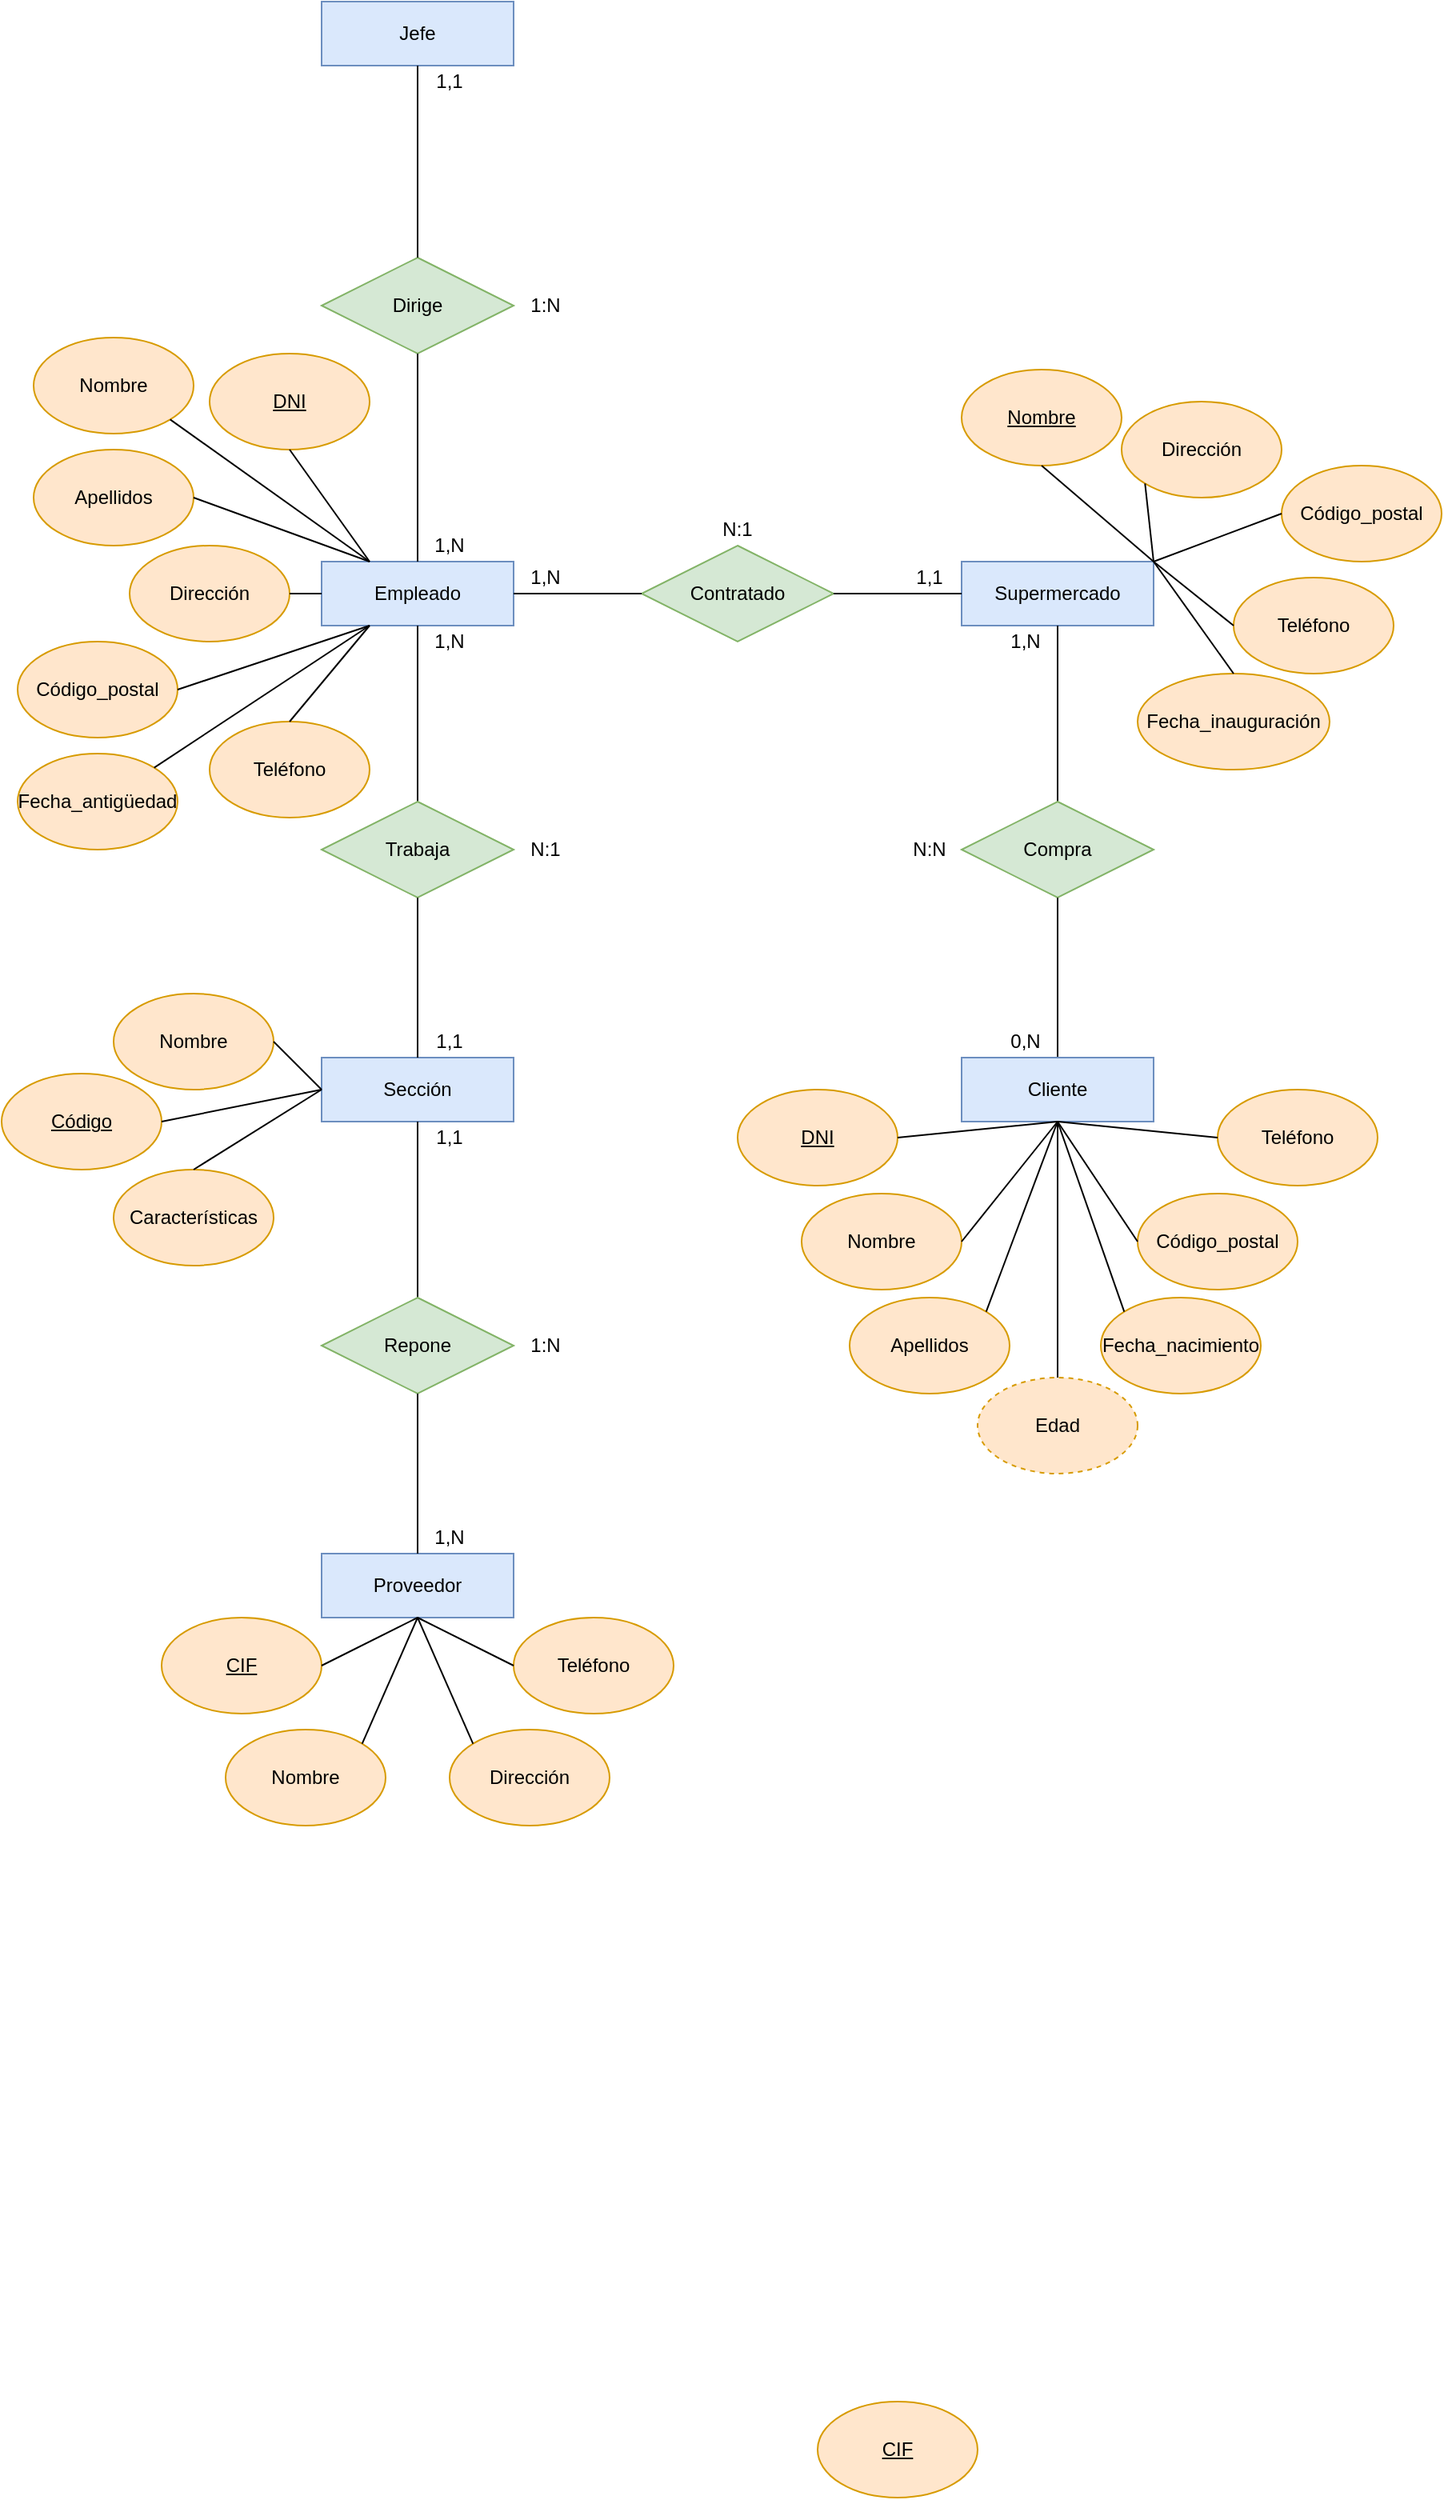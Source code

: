<mxfile version="13.7.9" type="github">
  <diagram id="RODSt1FQOjMLjZtyeVDm" name="Page-1">
    <mxGraphModel dx="1221" dy="1851" grid="1" gridSize="10" guides="1" tooltips="1" connect="1" arrows="1" fold="1" page="1" pageScale="1" pageWidth="827" pageHeight="1169" math="0" shadow="0">
      <root>
        <mxCell id="0" />
        <mxCell id="1" parent="0" />
        <mxCell id="AVNDV4gah8XTq6luvAw3-1" value="Empleado" style="rounded=0;whiteSpace=wrap;html=1;fillColor=#dae8fc;strokeColor=#6c8ebf;" vertex="1" parent="1">
          <mxGeometry x="240" y="130" width="120" height="40" as="geometry" />
        </mxCell>
        <mxCell id="AVNDV4gah8XTq6luvAw3-2" value="Contratado" style="rhombus;whiteSpace=wrap;html=1;fillColor=#d5e8d4;strokeColor=#82b366;" vertex="1" parent="1">
          <mxGeometry x="440" y="120" width="120" height="60" as="geometry" />
        </mxCell>
        <mxCell id="AVNDV4gah8XTq6luvAw3-3" value="Apellidos" style="ellipse;whiteSpace=wrap;html=1;fontStyle=0;fillColor=#ffe6cc;strokeColor=#d79b00;" vertex="1" parent="1">
          <mxGeometry x="60" y="60" width="100" height="60" as="geometry" />
        </mxCell>
        <mxCell id="AVNDV4gah8XTq6luvAw3-4" value="Dirección" style="ellipse;whiteSpace=wrap;html=1;fontStyle=0;fillColor=#ffe6cc;strokeColor=#d79b00;" vertex="1" parent="1">
          <mxGeometry x="120" y="120" width="100" height="60" as="geometry" />
        </mxCell>
        <mxCell id="AVNDV4gah8XTq6luvAw3-5" value="Nombre" style="ellipse;whiteSpace=wrap;html=1;fontStyle=0;fillColor=#ffe6cc;strokeColor=#d79b00;" vertex="1" parent="1">
          <mxGeometry x="60" y="-10" width="100" height="60" as="geometry" />
        </mxCell>
        <mxCell id="AVNDV4gah8XTq6luvAw3-6" value="Teléfono" style="ellipse;whiteSpace=wrap;html=1;fontStyle=0;fillColor=#ffe6cc;strokeColor=#d79b00;" vertex="1" parent="1">
          <mxGeometry x="170" y="230" width="100" height="60" as="geometry" />
        </mxCell>
        <mxCell id="AVNDV4gah8XTq6luvAw3-7" value="DNI" style="ellipse;whiteSpace=wrap;html=1;fontStyle=4;fillColor=#ffe6cc;strokeColor=#d79b00;" vertex="1" parent="1">
          <mxGeometry x="170" width="100" height="60" as="geometry" />
        </mxCell>
        <mxCell id="AVNDV4gah8XTq6luvAw3-8" value="Fecha_antigüedad" style="ellipse;whiteSpace=wrap;html=1;fontStyle=0;fillColor=#ffe6cc;strokeColor=#d79b00;" vertex="1" parent="1">
          <mxGeometry x="50" y="250" width="100" height="60" as="geometry" />
        </mxCell>
        <mxCell id="AVNDV4gah8XTq6luvAw3-9" value="Código_postal" style="ellipse;whiteSpace=wrap;html=1;fontStyle=0;fillColor=#ffe6cc;strokeColor=#d79b00;" vertex="1" parent="1">
          <mxGeometry x="50" y="180" width="100" height="60" as="geometry" />
        </mxCell>
        <mxCell id="AVNDV4gah8XTq6luvAw3-11" value="" style="endArrow=none;html=1;exitX=0.5;exitY=1;exitDx=0;exitDy=0;entryX=0.25;entryY=0;entryDx=0;entryDy=0;" edge="1" parent="1" source="AVNDV4gah8XTq6luvAw3-7" target="AVNDV4gah8XTq6luvAw3-1">
          <mxGeometry width="50" height="50" relative="1" as="geometry">
            <mxPoint x="390" y="220" as="sourcePoint" />
            <mxPoint x="440" y="170" as="targetPoint" />
          </mxGeometry>
        </mxCell>
        <mxCell id="AVNDV4gah8XTq6luvAw3-12" value="" style="endArrow=none;html=1;entryX=1;entryY=1;entryDx=0;entryDy=0;exitX=0.25;exitY=0;exitDx=0;exitDy=0;" edge="1" parent="1" source="AVNDV4gah8XTq6luvAw3-1" target="AVNDV4gah8XTq6luvAw3-5">
          <mxGeometry width="50" height="50" relative="1" as="geometry">
            <mxPoint x="390" y="220" as="sourcePoint" />
            <mxPoint x="440" y="170" as="targetPoint" />
          </mxGeometry>
        </mxCell>
        <mxCell id="AVNDV4gah8XTq6luvAw3-13" value="" style="endArrow=none;html=1;entryX=1;entryY=0.5;entryDx=0;entryDy=0;exitX=0.25;exitY=0;exitDx=0;exitDy=0;" edge="1" parent="1" source="AVNDV4gah8XTq6luvAw3-1" target="AVNDV4gah8XTq6luvAw3-3">
          <mxGeometry width="50" height="50" relative="1" as="geometry">
            <mxPoint x="390" y="220" as="sourcePoint" />
            <mxPoint x="440" y="170" as="targetPoint" />
          </mxGeometry>
        </mxCell>
        <mxCell id="AVNDV4gah8XTq6luvAw3-14" value="" style="endArrow=none;html=1;entryX=1;entryY=0.5;entryDx=0;entryDy=0;exitX=0;exitY=0.5;exitDx=0;exitDy=0;" edge="1" parent="1" source="AVNDV4gah8XTq6luvAw3-1" target="AVNDV4gah8XTq6luvAw3-4">
          <mxGeometry width="50" height="50" relative="1" as="geometry">
            <mxPoint x="390" y="220" as="sourcePoint" />
            <mxPoint x="440" y="170" as="targetPoint" />
          </mxGeometry>
        </mxCell>
        <mxCell id="AVNDV4gah8XTq6luvAw3-15" value="" style="endArrow=none;html=1;exitX=1;exitY=0.5;exitDx=0;exitDy=0;entryX=0.25;entryY=1;entryDx=0;entryDy=0;" edge="1" parent="1" source="AVNDV4gah8XTq6luvAw3-9" target="AVNDV4gah8XTq6luvAw3-1">
          <mxGeometry width="50" height="50" relative="1" as="geometry">
            <mxPoint x="390" y="220" as="sourcePoint" />
            <mxPoint x="440" y="170" as="targetPoint" />
          </mxGeometry>
        </mxCell>
        <mxCell id="AVNDV4gah8XTq6luvAw3-16" value="" style="endArrow=none;html=1;exitX=1;exitY=0;exitDx=0;exitDy=0;entryX=0.25;entryY=1;entryDx=0;entryDy=0;" edge="1" parent="1" source="AVNDV4gah8XTq6luvAw3-8" target="AVNDV4gah8XTq6luvAw3-1">
          <mxGeometry width="50" height="50" relative="1" as="geometry">
            <mxPoint x="390" y="220" as="sourcePoint" />
            <mxPoint x="440" y="170" as="targetPoint" />
          </mxGeometry>
        </mxCell>
        <mxCell id="AVNDV4gah8XTq6luvAw3-17" value="" style="endArrow=none;html=1;exitX=0.5;exitY=0;exitDx=0;exitDy=0;entryX=0.25;entryY=1;entryDx=0;entryDy=0;" edge="1" parent="1" source="AVNDV4gah8XTq6luvAw3-6" target="AVNDV4gah8XTq6luvAw3-1">
          <mxGeometry width="50" height="50" relative="1" as="geometry">
            <mxPoint x="390" y="220" as="sourcePoint" />
            <mxPoint x="440" y="170" as="targetPoint" />
          </mxGeometry>
        </mxCell>
        <mxCell id="AVNDV4gah8XTq6luvAw3-18" value="Supermercado" style="rounded=0;whiteSpace=wrap;html=1;fillColor=#dae8fc;strokeColor=#6c8ebf;" vertex="1" parent="1">
          <mxGeometry x="640" y="130" width="120" height="40" as="geometry" />
        </mxCell>
        <mxCell id="AVNDV4gah8XTq6luvAw3-19" value="" style="endArrow=none;html=1;exitX=1;exitY=0.5;exitDx=0;exitDy=0;entryX=0;entryY=0.5;entryDx=0;entryDy=0;" edge="1" parent="1" source="AVNDV4gah8XTq6luvAw3-1" target="AVNDV4gah8XTq6luvAw3-2">
          <mxGeometry width="50" height="50" relative="1" as="geometry">
            <mxPoint x="390" y="220" as="sourcePoint" />
            <mxPoint x="440" y="170" as="targetPoint" />
          </mxGeometry>
        </mxCell>
        <mxCell id="AVNDV4gah8XTq6luvAw3-20" value="" style="endArrow=none;html=1;exitX=1;exitY=0.5;exitDx=0;exitDy=0;entryX=0;entryY=0.5;entryDx=0;entryDy=0;" edge="1" parent="1" source="AVNDV4gah8XTq6luvAw3-2" target="AVNDV4gah8XTq6luvAw3-18">
          <mxGeometry width="50" height="50" relative="1" as="geometry">
            <mxPoint x="370" y="160" as="sourcePoint" />
            <mxPoint x="450" y="160" as="targetPoint" />
          </mxGeometry>
        </mxCell>
        <mxCell id="AVNDV4gah8XTq6luvAw3-21" value="1,N" style="text;html=1;strokeColor=none;fillColor=none;align=center;verticalAlign=middle;whiteSpace=wrap;rounded=0;" vertex="1" parent="1">
          <mxGeometry x="360" y="130" width="40" height="20" as="geometry" />
        </mxCell>
        <mxCell id="AVNDV4gah8XTq6luvAw3-22" value="N:1" style="text;html=1;strokeColor=none;fillColor=none;align=center;verticalAlign=middle;whiteSpace=wrap;rounded=0;" vertex="1" parent="1">
          <mxGeometry x="480" y="100" width="40" height="20" as="geometry" />
        </mxCell>
        <mxCell id="AVNDV4gah8XTq6luvAw3-23" value="1,1" style="text;html=1;strokeColor=none;fillColor=none;align=center;verticalAlign=middle;whiteSpace=wrap;rounded=0;" vertex="1" parent="1">
          <mxGeometry x="600" y="130" width="40" height="20" as="geometry" />
        </mxCell>
        <mxCell id="AVNDV4gah8XTq6luvAw3-24" value="Sección" style="rounded=0;whiteSpace=wrap;html=1;fillColor=#dae8fc;strokeColor=#6c8ebf;" vertex="1" parent="1">
          <mxGeometry x="240" y="440" width="120" height="40" as="geometry" />
        </mxCell>
        <mxCell id="AVNDV4gah8XTq6luvAw3-25" value="" style="endArrow=none;html=1;exitX=0.5;exitY=0;exitDx=0;exitDy=0;entryX=0.5;entryY=1;entryDx=0;entryDy=0;" edge="1" parent="1" source="AVNDV4gah8XTq6luvAw3-26" target="AVNDV4gah8XTq6luvAw3-1">
          <mxGeometry width="50" height="50" relative="1" as="geometry">
            <mxPoint x="440" y="220" as="sourcePoint" />
            <mxPoint x="490" y="170" as="targetPoint" />
          </mxGeometry>
        </mxCell>
        <mxCell id="AVNDV4gah8XTq6luvAw3-26" value="Trabaja" style="rhombus;whiteSpace=wrap;html=1;fillColor=#d5e8d4;strokeColor=#82b366;" vertex="1" parent="1">
          <mxGeometry x="240" y="280" width="120" height="60" as="geometry" />
        </mxCell>
        <mxCell id="AVNDV4gah8XTq6luvAw3-27" value="" style="endArrow=none;html=1;exitX=0.5;exitY=1;exitDx=0;exitDy=0;entryX=0.5;entryY=0;entryDx=0;entryDy=0;" edge="1" parent="1" source="AVNDV4gah8XTq6luvAw3-26" target="AVNDV4gah8XTq6luvAw3-24">
          <mxGeometry width="50" height="50" relative="1" as="geometry">
            <mxPoint x="310" y="290" as="sourcePoint" />
            <mxPoint x="310" y="180" as="targetPoint" />
          </mxGeometry>
        </mxCell>
        <mxCell id="AVNDV4gah8XTq6luvAw3-28" value="1,N" style="text;html=1;strokeColor=none;fillColor=none;align=center;verticalAlign=middle;whiteSpace=wrap;rounded=0;" vertex="1" parent="1">
          <mxGeometry x="300" y="170" width="40" height="20" as="geometry" />
        </mxCell>
        <mxCell id="AVNDV4gah8XTq6luvAw3-29" value="N:1" style="text;html=1;strokeColor=none;fillColor=none;align=center;verticalAlign=middle;whiteSpace=wrap;rounded=0;" vertex="1" parent="1">
          <mxGeometry x="360" y="300" width="40" height="20" as="geometry" />
        </mxCell>
        <mxCell id="AVNDV4gah8XTq6luvAw3-30" value="1,1" style="text;html=1;strokeColor=none;fillColor=none;align=center;verticalAlign=middle;whiteSpace=wrap;rounded=0;" vertex="1" parent="1">
          <mxGeometry x="300" y="420" width="40" height="20" as="geometry" />
        </mxCell>
        <mxCell id="AVNDV4gah8XTq6luvAw3-31" value="Nombre" style="ellipse;whiteSpace=wrap;html=1;fontStyle=0;fillColor=#ffe6cc;strokeColor=#d79b00;" vertex="1" parent="1">
          <mxGeometry x="110" y="400" width="100" height="60" as="geometry" />
        </mxCell>
        <mxCell id="AVNDV4gah8XTq6luvAw3-32" value="Características" style="ellipse;whiteSpace=wrap;html=1;fontStyle=0;fillColor=#ffe6cc;strokeColor=#d79b00;" vertex="1" parent="1">
          <mxGeometry x="110" y="510" width="100" height="60" as="geometry" />
        </mxCell>
        <mxCell id="AVNDV4gah8XTq6luvAw3-33" value="Código" style="ellipse;whiteSpace=wrap;html=1;fontStyle=4;fillColor=#ffe6cc;strokeColor=#d79b00;" vertex="1" parent="1">
          <mxGeometry x="40" y="450" width="100" height="60" as="geometry" />
        </mxCell>
        <mxCell id="AVNDV4gah8XTq6luvAw3-35" value="" style="endArrow=none;html=1;exitX=1;exitY=0.5;exitDx=0;exitDy=0;entryX=0;entryY=0.5;entryDx=0;entryDy=0;" edge="1" parent="1" source="AVNDV4gah8XTq6luvAw3-31" target="AVNDV4gah8XTq6luvAw3-24">
          <mxGeometry width="50" height="50" relative="1" as="geometry">
            <mxPoint x="440" y="420" as="sourcePoint" />
            <mxPoint x="490" y="370" as="targetPoint" />
          </mxGeometry>
        </mxCell>
        <mxCell id="AVNDV4gah8XTq6luvAw3-36" value="" style="endArrow=none;html=1;exitX=1;exitY=0.5;exitDx=0;exitDy=0;entryX=0;entryY=0.5;entryDx=0;entryDy=0;" edge="1" parent="1" source="AVNDV4gah8XTq6luvAw3-33" target="AVNDV4gah8XTq6luvAw3-24">
          <mxGeometry width="50" height="50" relative="1" as="geometry">
            <mxPoint x="440" y="420" as="sourcePoint" />
            <mxPoint x="210" y="480" as="targetPoint" />
          </mxGeometry>
        </mxCell>
        <mxCell id="AVNDV4gah8XTq6luvAw3-37" value="" style="endArrow=none;html=1;exitX=0.5;exitY=0;exitDx=0;exitDy=0;entryX=0;entryY=0.5;entryDx=0;entryDy=0;" edge="1" parent="1" source="AVNDV4gah8XTq6luvAw3-32" target="AVNDV4gah8XTq6luvAw3-24">
          <mxGeometry width="50" height="50" relative="1" as="geometry">
            <mxPoint x="440" y="420" as="sourcePoint" />
            <mxPoint x="490" y="370" as="targetPoint" />
          </mxGeometry>
        </mxCell>
        <mxCell id="AVNDV4gah8XTq6luvAw3-38" value="" style="endArrow=none;html=1;exitX=0.5;exitY=0;exitDx=0;exitDy=0;entryX=0.5;entryY=1;entryDx=0;entryDy=0;" edge="1" parent="1" source="AVNDV4gah8XTq6luvAw3-39" target="AVNDV4gah8XTq6luvAw3-18">
          <mxGeometry width="50" height="50" relative="1" as="geometry">
            <mxPoint x="840" y="220" as="sourcePoint" />
            <mxPoint x="680" y="180" as="targetPoint" />
          </mxGeometry>
        </mxCell>
        <mxCell id="AVNDV4gah8XTq6luvAw3-39" value="Compra" style="rhombus;whiteSpace=wrap;html=1;fillColor=#d5e8d4;strokeColor=#82b366;" vertex="1" parent="1">
          <mxGeometry x="640" y="280" width="120" height="60" as="geometry" />
        </mxCell>
        <mxCell id="AVNDV4gah8XTq6luvAw3-40" value="" style="endArrow=none;html=1;exitX=0.5;exitY=1;exitDx=0;exitDy=0;entryX=0.5;entryY=0;entryDx=0;entryDy=0;" edge="1" parent="1" source="AVNDV4gah8XTq6luvAw3-39" target="AVNDV4gah8XTq6luvAw3-44">
          <mxGeometry width="50" height="50" relative="1" as="geometry">
            <mxPoint x="710" y="290" as="sourcePoint" />
            <mxPoint x="720" y="430" as="targetPoint" />
          </mxGeometry>
        </mxCell>
        <mxCell id="AVNDV4gah8XTq6luvAw3-41" value="1,N" style="text;html=1;strokeColor=none;fillColor=none;align=center;verticalAlign=middle;whiteSpace=wrap;rounded=0;" vertex="1" parent="1">
          <mxGeometry x="660" y="170" width="40" height="20" as="geometry" />
        </mxCell>
        <mxCell id="AVNDV4gah8XTq6luvAw3-42" value="N:N" style="text;html=1;strokeColor=none;fillColor=none;align=center;verticalAlign=middle;whiteSpace=wrap;rounded=0;" vertex="1" parent="1">
          <mxGeometry x="600" y="300" width="40" height="20" as="geometry" />
        </mxCell>
        <mxCell id="AVNDV4gah8XTq6luvAw3-43" value="0,N" style="text;html=1;strokeColor=none;fillColor=none;align=center;verticalAlign=middle;whiteSpace=wrap;rounded=0;" vertex="1" parent="1">
          <mxGeometry x="660" y="420" width="40" height="20" as="geometry" />
        </mxCell>
        <mxCell id="AVNDV4gah8XTq6luvAw3-44" value="Cliente" style="rounded=0;whiteSpace=wrap;html=1;fillColor=#dae8fc;strokeColor=#6c8ebf;" vertex="1" parent="1">
          <mxGeometry x="640" y="440" width="120" height="40" as="geometry" />
        </mxCell>
        <mxCell id="AVNDV4gah8XTq6luvAw3-45" value="Proveedor" style="rounded=0;whiteSpace=wrap;html=1;fillColor=#dae8fc;strokeColor=#6c8ebf;" vertex="1" parent="1">
          <mxGeometry x="240" y="750" width="120" height="40" as="geometry" />
        </mxCell>
        <mxCell id="AVNDV4gah8XTq6luvAw3-46" value="" style="endArrow=none;html=1;exitX=0.5;exitY=0;exitDx=0;exitDy=0;entryX=0.5;entryY=1;entryDx=0;entryDy=0;" edge="1" parent="1" source="AVNDV4gah8XTq6luvAw3-47" target="AVNDV4gah8XTq6luvAw3-24">
          <mxGeometry width="50" height="50" relative="1" as="geometry">
            <mxPoint x="440" y="530" as="sourcePoint" />
            <mxPoint x="360" y="520" as="targetPoint" />
          </mxGeometry>
        </mxCell>
        <mxCell id="AVNDV4gah8XTq6luvAw3-47" value="Repone" style="rhombus;whiteSpace=wrap;html=1;fillColor=#d5e8d4;strokeColor=#82b366;" vertex="1" parent="1">
          <mxGeometry x="240" y="590" width="120" height="60" as="geometry" />
        </mxCell>
        <mxCell id="AVNDV4gah8XTq6luvAw3-48" value="" style="endArrow=none;html=1;exitX=0.5;exitY=1;exitDx=0;exitDy=0;entryX=0.5;entryY=0;entryDx=0;entryDy=0;" edge="1" parent="1" source="AVNDV4gah8XTq6luvAw3-47" target="AVNDV4gah8XTq6luvAw3-45">
          <mxGeometry width="50" height="50" relative="1" as="geometry">
            <mxPoint x="310" y="600" as="sourcePoint" />
            <mxPoint x="310" y="490" as="targetPoint" />
          </mxGeometry>
        </mxCell>
        <mxCell id="AVNDV4gah8XTq6luvAw3-49" value="1,N" style="text;html=1;strokeColor=none;fillColor=none;align=center;verticalAlign=middle;whiteSpace=wrap;rounded=0;" vertex="1" parent="1">
          <mxGeometry x="300" y="730" width="40" height="20" as="geometry" />
        </mxCell>
        <mxCell id="AVNDV4gah8XTq6luvAw3-50" value="1:N" style="text;html=1;strokeColor=none;fillColor=none;align=center;verticalAlign=middle;whiteSpace=wrap;rounded=0;" vertex="1" parent="1">
          <mxGeometry x="360" y="610" width="40" height="20" as="geometry" />
        </mxCell>
        <mxCell id="AVNDV4gah8XTq6luvAw3-51" value="1,1" style="text;html=1;strokeColor=none;fillColor=none;align=center;verticalAlign=middle;whiteSpace=wrap;rounded=0;" vertex="1" parent="1">
          <mxGeometry x="300" y="480" width="40" height="20" as="geometry" />
        </mxCell>
        <mxCell id="AVNDV4gah8XTq6luvAw3-52" value="CIF" style="ellipse;whiteSpace=wrap;html=1;fontStyle=4;fillColor=#ffe6cc;strokeColor=#d79b00;" vertex="1" parent="1">
          <mxGeometry x="140" y="790" width="100" height="60" as="geometry" />
        </mxCell>
        <mxCell id="AVNDV4gah8XTq6luvAw3-53" value="Teléfono" style="ellipse;whiteSpace=wrap;html=1;fontStyle=0;fillColor=#ffe6cc;strokeColor=#d79b00;" vertex="1" parent="1">
          <mxGeometry x="360" y="790" width="100" height="60" as="geometry" />
        </mxCell>
        <mxCell id="AVNDV4gah8XTq6luvAw3-54" value="Nombre" style="ellipse;whiteSpace=wrap;html=1;fontStyle=0;fillColor=#ffe6cc;strokeColor=#d79b00;" vertex="1" parent="1">
          <mxGeometry x="180" y="860" width="100" height="60" as="geometry" />
        </mxCell>
        <mxCell id="AVNDV4gah8XTq6luvAw3-55" value="Dirección" style="ellipse;whiteSpace=wrap;html=1;fontStyle=0;fillColor=#ffe6cc;strokeColor=#d79b00;" vertex="1" parent="1">
          <mxGeometry x="320" y="860" width="100" height="60" as="geometry" />
        </mxCell>
        <mxCell id="AVNDV4gah8XTq6luvAw3-56" value="" style="endArrow=none;html=1;exitX=0;exitY=0.5;exitDx=0;exitDy=0;entryX=0.5;entryY=1;entryDx=0;entryDy=0;" edge="1" parent="1" source="AVNDV4gah8XTq6luvAw3-53" target="AVNDV4gah8XTq6luvAw3-45">
          <mxGeometry width="50" height="50" relative="1" as="geometry">
            <mxPoint x="590" y="820" as="sourcePoint" />
            <mxPoint x="640" y="770" as="targetPoint" />
          </mxGeometry>
        </mxCell>
        <mxCell id="AVNDV4gah8XTq6luvAw3-57" value="" style="endArrow=none;html=1;exitX=0;exitY=0;exitDx=0;exitDy=0;entryX=0.5;entryY=1;entryDx=0;entryDy=0;" edge="1" parent="1" source="AVNDV4gah8XTq6luvAw3-55" target="AVNDV4gah8XTq6luvAw3-45">
          <mxGeometry width="50" height="50" relative="1" as="geometry">
            <mxPoint x="590" y="820" as="sourcePoint" />
            <mxPoint x="640" y="770" as="targetPoint" />
          </mxGeometry>
        </mxCell>
        <mxCell id="AVNDV4gah8XTq6luvAw3-58" value="" style="endArrow=none;html=1;exitX=1;exitY=0;exitDx=0;exitDy=0;entryX=0.5;entryY=1;entryDx=0;entryDy=0;" edge="1" parent="1" source="AVNDV4gah8XTq6luvAw3-54" target="AVNDV4gah8XTq6luvAw3-45">
          <mxGeometry width="50" height="50" relative="1" as="geometry">
            <mxPoint x="344.645" y="878.787" as="sourcePoint" />
            <mxPoint x="310" y="800" as="targetPoint" />
          </mxGeometry>
        </mxCell>
        <mxCell id="AVNDV4gah8XTq6luvAw3-59" value="" style="endArrow=none;html=1;exitX=1;exitY=0.5;exitDx=0;exitDy=0;entryX=0.5;entryY=1;entryDx=0;entryDy=0;" edge="1" parent="1" source="AVNDV4gah8XTq6luvAw3-52" target="AVNDV4gah8XTq6luvAw3-45">
          <mxGeometry width="50" height="50" relative="1" as="geometry">
            <mxPoint x="354.645" y="888.787" as="sourcePoint" />
            <mxPoint x="320" y="810" as="targetPoint" />
          </mxGeometry>
        </mxCell>
        <mxCell id="AVNDV4gah8XTq6luvAw3-60" value="Apellidos" style="ellipse;whiteSpace=wrap;html=1;fontStyle=0;fillColor=#ffe6cc;strokeColor=#d79b00;" vertex="1" parent="1">
          <mxGeometry x="570" y="590" width="100" height="60" as="geometry" />
        </mxCell>
        <mxCell id="AVNDV4gah8XTq6luvAw3-61" value="Fecha_nacimiento" style="ellipse;whiteSpace=wrap;html=1;fontStyle=0;fillColor=#ffe6cc;strokeColor=#d79b00;" vertex="1" parent="1">
          <mxGeometry x="727" y="590" width="100" height="60" as="geometry" />
        </mxCell>
        <mxCell id="AVNDV4gah8XTq6luvAw3-62" value="Nombre" style="ellipse;whiteSpace=wrap;html=1;fontStyle=0;fillColor=#ffe6cc;strokeColor=#d79b00;" vertex="1" parent="1">
          <mxGeometry x="540" y="525" width="100" height="60" as="geometry" />
        </mxCell>
        <mxCell id="AVNDV4gah8XTq6luvAw3-63" value="Teléfono" style="ellipse;whiteSpace=wrap;html=1;fontStyle=0;fillColor=#ffe6cc;strokeColor=#d79b00;" vertex="1" parent="1">
          <mxGeometry x="800" y="460" width="100" height="60" as="geometry" />
        </mxCell>
        <mxCell id="AVNDV4gah8XTq6luvAw3-64" value="DNI" style="ellipse;whiteSpace=wrap;html=1;fontStyle=4;fillColor=#ffe6cc;strokeColor=#d79b00;" vertex="1" parent="1">
          <mxGeometry x="500" y="460" width="100" height="60" as="geometry" />
        </mxCell>
        <mxCell id="AVNDV4gah8XTq6luvAw3-65" value="Edad" style="ellipse;whiteSpace=wrap;html=1;fontStyle=0;fillColor=#ffe6cc;strokeColor=#d79b00;dashed=1;" vertex="1" parent="1">
          <mxGeometry x="650" y="640" width="100" height="60" as="geometry" />
        </mxCell>
        <mxCell id="AVNDV4gah8XTq6luvAw3-66" value="Código_postal" style="ellipse;whiteSpace=wrap;html=1;fontStyle=0;fillColor=#ffe6cc;strokeColor=#d79b00;" vertex="1" parent="1">
          <mxGeometry x="750" y="525" width="100" height="60" as="geometry" />
        </mxCell>
        <mxCell id="AVNDV4gah8XTq6luvAw3-67" value="CIF" style="ellipse;whiteSpace=wrap;html=1;fontStyle=4;fillColor=#ffe6cc;strokeColor=#d79b00;" vertex="1" parent="1">
          <mxGeometry x="550" y="1280" width="100" height="60" as="geometry" />
        </mxCell>
        <mxCell id="AVNDV4gah8XTq6luvAw3-68" value="" style="endArrow=none;html=1;exitX=0.5;exitY=0;exitDx=0;exitDy=0;entryX=0.5;entryY=1;entryDx=0;entryDy=0;" edge="1" parent="1" source="AVNDV4gah8XTq6luvAw3-65" target="AVNDV4gah8XTq6luvAw3-44">
          <mxGeometry width="50" height="50" relative="1" as="geometry">
            <mxPoint x="520" y="590" as="sourcePoint" />
            <mxPoint x="570" y="540" as="targetPoint" />
          </mxGeometry>
        </mxCell>
        <mxCell id="AVNDV4gah8XTq6luvAw3-69" value="" style="endArrow=none;html=1;exitX=1;exitY=0.5;exitDx=0;exitDy=0;entryX=0.5;entryY=1;entryDx=0;entryDy=0;" edge="1" parent="1" source="AVNDV4gah8XTq6luvAw3-64" target="AVNDV4gah8XTq6luvAw3-44">
          <mxGeometry width="50" height="50" relative="1" as="geometry">
            <mxPoint x="520" y="590" as="sourcePoint" />
            <mxPoint x="570" y="540" as="targetPoint" />
          </mxGeometry>
        </mxCell>
        <mxCell id="AVNDV4gah8XTq6luvAw3-70" value="" style="endArrow=none;html=1;entryX=1;entryY=0.5;entryDx=0;entryDy=0;exitX=0.5;exitY=1;exitDx=0;exitDy=0;" edge="1" parent="1" source="AVNDV4gah8XTq6luvAw3-44" target="AVNDV4gah8XTq6luvAw3-62">
          <mxGeometry width="50" height="50" relative="1" as="geometry">
            <mxPoint x="520" y="590" as="sourcePoint" />
            <mxPoint x="570" y="540" as="targetPoint" />
          </mxGeometry>
        </mxCell>
        <mxCell id="AVNDV4gah8XTq6luvAw3-71" value="" style="endArrow=none;html=1;exitX=1;exitY=0;exitDx=0;exitDy=0;entryX=0.5;entryY=1;entryDx=0;entryDy=0;" edge="1" parent="1" source="AVNDV4gah8XTq6luvAw3-60" target="AVNDV4gah8XTq6luvAw3-44">
          <mxGeometry width="50" height="50" relative="1" as="geometry">
            <mxPoint x="520" y="590" as="sourcePoint" />
            <mxPoint x="570" y="540" as="targetPoint" />
          </mxGeometry>
        </mxCell>
        <mxCell id="AVNDV4gah8XTq6luvAw3-72" value="" style="endArrow=none;html=1;entryX=0.5;entryY=1;entryDx=0;entryDy=0;exitX=0;exitY=0;exitDx=0;exitDy=0;" edge="1" parent="1" source="AVNDV4gah8XTq6luvAw3-61" target="AVNDV4gah8XTq6luvAw3-44">
          <mxGeometry width="50" height="50" relative="1" as="geometry">
            <mxPoint x="520" y="590" as="sourcePoint" />
            <mxPoint x="570" y="540" as="targetPoint" />
          </mxGeometry>
        </mxCell>
        <mxCell id="AVNDV4gah8XTq6luvAw3-73" value="" style="endArrow=none;html=1;exitX=0;exitY=0.5;exitDx=0;exitDy=0;entryX=0.5;entryY=1;entryDx=0;entryDy=0;" edge="1" parent="1" source="AVNDV4gah8XTq6luvAw3-66" target="AVNDV4gah8XTq6luvAw3-44">
          <mxGeometry width="50" height="50" relative="1" as="geometry">
            <mxPoint x="520" y="590" as="sourcePoint" />
            <mxPoint x="570" y="540" as="targetPoint" />
          </mxGeometry>
        </mxCell>
        <mxCell id="AVNDV4gah8XTq6luvAw3-74" value="" style="endArrow=none;html=1;exitX=0;exitY=0.5;exitDx=0;exitDy=0;entryX=0.5;entryY=1;entryDx=0;entryDy=0;" edge="1" parent="1" source="AVNDV4gah8XTq6luvAw3-63" target="AVNDV4gah8XTq6luvAw3-44">
          <mxGeometry width="50" height="50" relative="1" as="geometry">
            <mxPoint x="520" y="590" as="sourcePoint" />
            <mxPoint x="570" y="540" as="targetPoint" />
          </mxGeometry>
        </mxCell>
        <mxCell id="AVNDV4gah8XTq6luvAw3-75" value="Nombre" style="ellipse;whiteSpace=wrap;html=1;fontStyle=4;fillColor=#ffe6cc;strokeColor=#d79b00;" vertex="1" parent="1">
          <mxGeometry x="640" y="10" width="100" height="60" as="geometry" />
        </mxCell>
        <mxCell id="AVNDV4gah8XTq6luvAw3-76" value="Dirección" style="ellipse;whiteSpace=wrap;html=1;fontStyle=0;fillColor=#ffe6cc;strokeColor=#d79b00;" vertex="1" parent="1">
          <mxGeometry x="740" y="30" width="100" height="60" as="geometry" />
        </mxCell>
        <mxCell id="AVNDV4gah8XTq6luvAw3-77" value="Código_postal" style="ellipse;whiteSpace=wrap;html=1;fontStyle=0;fillColor=#ffe6cc;strokeColor=#d79b00;" vertex="1" parent="1">
          <mxGeometry x="840" y="70" width="100" height="60" as="geometry" />
        </mxCell>
        <mxCell id="AVNDV4gah8XTq6luvAw3-78" value="Fecha_inauguración" style="ellipse;whiteSpace=wrap;html=1;fontStyle=0;fillColor=#ffe6cc;strokeColor=#d79b00;" vertex="1" parent="1">
          <mxGeometry x="750" y="200" width="120" height="60" as="geometry" />
        </mxCell>
        <mxCell id="AVNDV4gah8XTq6luvAw3-79" value="Teléfono" style="ellipse;whiteSpace=wrap;html=1;fontStyle=0;fillColor=#ffe6cc;strokeColor=#d79b00;" vertex="1" parent="1">
          <mxGeometry x="810" y="140" width="100" height="60" as="geometry" />
        </mxCell>
        <mxCell id="AVNDV4gah8XTq6luvAw3-80" value="" style="endArrow=none;html=1;entryX=0.5;entryY=0;entryDx=0;entryDy=0;exitX=1;exitY=0;exitDx=0;exitDy=0;" edge="1" parent="1" source="AVNDV4gah8XTq6luvAw3-18" target="AVNDV4gah8XTq6luvAw3-78">
          <mxGeometry width="50" height="50" relative="1" as="geometry">
            <mxPoint x="520" y="220" as="sourcePoint" />
            <mxPoint x="570" y="170" as="targetPoint" />
          </mxGeometry>
        </mxCell>
        <mxCell id="AVNDV4gah8XTq6luvAw3-81" value="" style="endArrow=none;html=1;entryX=0;entryY=0.5;entryDx=0;entryDy=0;exitX=1;exitY=0;exitDx=0;exitDy=0;" edge="1" parent="1" source="AVNDV4gah8XTq6luvAw3-18" target="AVNDV4gah8XTq6luvAw3-79">
          <mxGeometry width="50" height="50" relative="1" as="geometry">
            <mxPoint x="770" y="140" as="sourcePoint" />
            <mxPoint x="810" y="210" as="targetPoint" />
          </mxGeometry>
        </mxCell>
        <mxCell id="AVNDV4gah8XTq6luvAw3-82" value="" style="endArrow=none;html=1;entryX=0;entryY=0.5;entryDx=0;entryDy=0;exitX=1;exitY=0;exitDx=0;exitDy=0;" edge="1" parent="1" source="AVNDV4gah8XTq6luvAw3-18" target="AVNDV4gah8XTq6luvAw3-77">
          <mxGeometry width="50" height="50" relative="1" as="geometry">
            <mxPoint x="780" y="150" as="sourcePoint" />
            <mxPoint x="820" y="220" as="targetPoint" />
          </mxGeometry>
        </mxCell>
        <mxCell id="AVNDV4gah8XTq6luvAw3-83" value="" style="endArrow=none;html=1;entryX=0;entryY=1;entryDx=0;entryDy=0;exitX=1;exitY=0;exitDx=0;exitDy=0;" edge="1" parent="1" source="AVNDV4gah8XTq6luvAw3-18" target="AVNDV4gah8XTq6luvAw3-76">
          <mxGeometry width="50" height="50" relative="1" as="geometry">
            <mxPoint x="790" y="160" as="sourcePoint" />
            <mxPoint x="830" y="230" as="targetPoint" />
          </mxGeometry>
        </mxCell>
        <mxCell id="AVNDV4gah8XTq6luvAw3-84" value="" style="endArrow=none;html=1;entryX=0.5;entryY=1;entryDx=0;entryDy=0;exitX=1;exitY=0;exitDx=0;exitDy=0;" edge="1" parent="1" source="AVNDV4gah8XTq6luvAw3-18" target="AVNDV4gah8XTq6luvAw3-75">
          <mxGeometry width="50" height="50" relative="1" as="geometry">
            <mxPoint x="800" y="170" as="sourcePoint" />
            <mxPoint x="840" y="240" as="targetPoint" />
          </mxGeometry>
        </mxCell>
        <mxCell id="AVNDV4gah8XTq6luvAw3-85" value="Jefe" style="rounded=0;whiteSpace=wrap;html=1;fillColor=#dae8fc;strokeColor=#6c8ebf;" vertex="1" parent="1">
          <mxGeometry x="240" y="-220" width="120" height="40" as="geometry" />
        </mxCell>
        <mxCell id="AVNDV4gah8XTq6luvAw3-88" value="Dirige" style="rhombus;whiteSpace=wrap;html=1;fillColor=#d5e8d4;strokeColor=#82b366;" vertex="1" parent="1">
          <mxGeometry x="240" y="-60" width="120" height="60" as="geometry" />
        </mxCell>
        <mxCell id="AVNDV4gah8XTq6luvAw3-89" value="" style="endArrow=none;html=1;exitX=0.5;exitY=0;exitDx=0;exitDy=0;entryX=0.5;entryY=1;entryDx=0;entryDy=0;" edge="1" parent="1" source="AVNDV4gah8XTq6luvAw3-88" target="AVNDV4gah8XTq6luvAw3-85">
          <mxGeometry width="50" height="50" relative="1" as="geometry">
            <mxPoint x="390" y="-80" as="sourcePoint" />
            <mxPoint x="440" y="-130" as="targetPoint" />
          </mxGeometry>
        </mxCell>
        <mxCell id="AVNDV4gah8XTq6luvAw3-90" value="" style="endArrow=none;html=1;exitX=0.5;exitY=1;exitDx=0;exitDy=0;entryX=0.5;entryY=0;entryDx=0;entryDy=0;" edge="1" parent="1" source="AVNDV4gah8XTq6luvAw3-88" target="AVNDV4gah8XTq6luvAw3-1">
          <mxGeometry width="50" height="50" relative="1" as="geometry">
            <mxPoint x="390" y="-80" as="sourcePoint" />
            <mxPoint x="440" y="-130" as="targetPoint" />
          </mxGeometry>
        </mxCell>
        <mxCell id="AVNDV4gah8XTq6luvAw3-91" value="1,N" style="text;html=1;strokeColor=none;fillColor=none;align=center;verticalAlign=middle;whiteSpace=wrap;rounded=0;" vertex="1" parent="1">
          <mxGeometry x="300" y="110" width="40" height="20" as="geometry" />
        </mxCell>
        <mxCell id="AVNDV4gah8XTq6luvAw3-92" value="1,1" style="text;html=1;strokeColor=none;fillColor=none;align=center;verticalAlign=middle;whiteSpace=wrap;rounded=0;" vertex="1" parent="1">
          <mxGeometry x="300" y="-180" width="40" height="20" as="geometry" />
        </mxCell>
        <mxCell id="AVNDV4gah8XTq6luvAw3-93" value="1:N" style="text;html=1;strokeColor=none;fillColor=none;align=center;verticalAlign=middle;whiteSpace=wrap;rounded=0;" vertex="1" parent="1">
          <mxGeometry x="360" y="-40" width="40" height="20" as="geometry" />
        </mxCell>
      </root>
    </mxGraphModel>
  </diagram>
</mxfile>
